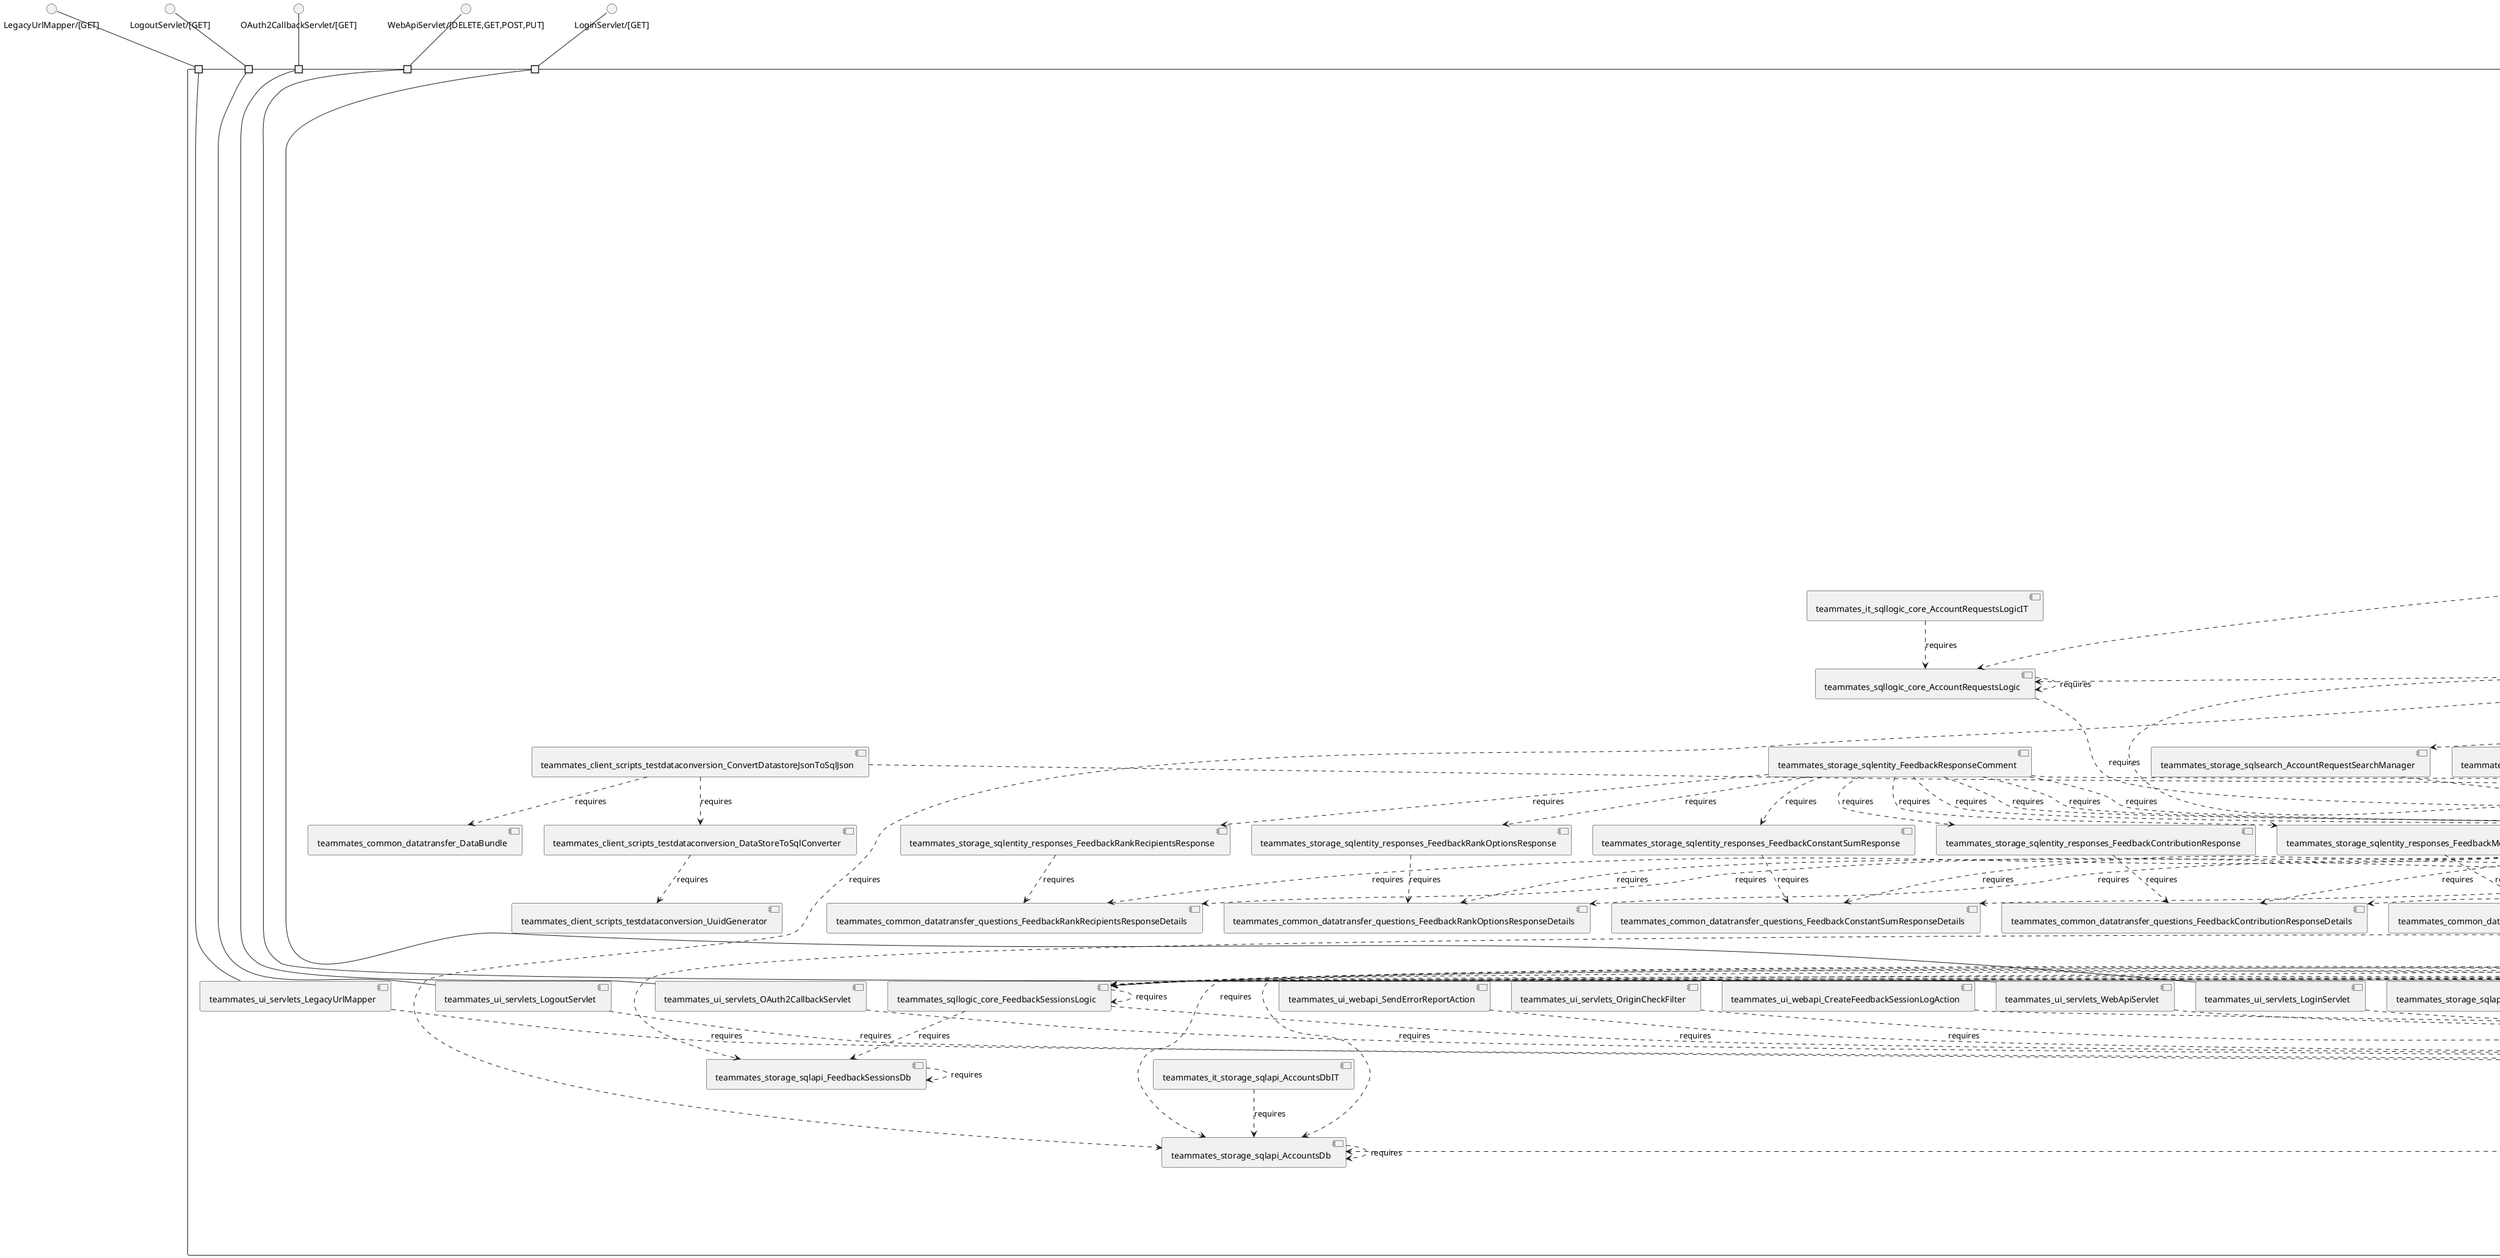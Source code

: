 @startuml
skinparam fixCircleLabelOverlapping true
skinparam componentStyle uml2
component "teammates\n\n\n\n\n\n" {
[teammates_storage_sqlapi_CoursesDb]
[teammates_storage_api_FeedbackSessionsDb]
[teammates_storage_sqlentity_FeedbackSessionLog]
[teammates_logic_core_StudentsLogic]
[teammates_ui_servlets_LogoutServlet]
[teammates_common_datatransfer_questions_FeedbackRubricResponseDetails]
[teammates_ui_servlets_WebApiServlet]
[teammates_ui_webapi_CreateAccountAction]
[teammates_common_datatransfer_InstructorPrivileges]
[teammates_storage_sqlentity_Account]
[teammates_storage_api_FeedbackResponsesDb]
[teammates_storage_sqlapi_FeedbackResponseCommentsDb]
[teammates_logic_core_AccountsLogic]
[teammates_storage_sqlentity_Section]
[teammates_ui_servlets_WebPageServlet]
[teammates_it_storage_sqlsearch_InstructorSearchIT]
[teammates_common_datatransfer_questions_FeedbackMcqResponseDetails]
[teammates_logic_core_FeedbackQuestionsLogic]
[teammates_sqllogic_core_LogicStarter]
[teammates_sqllogic_core_FeedbackResponseCommentsLogic]
[teammates_ui_output_FeedbackQuestionData]
[teammates_storage_search_InstructorSearchDocument]
[teammates_storage_sqlsearch_InstructorSearchDocument]
[teammates_common_datatransfer_questions_FeedbackRubricQuestionDetails]
[teammates_logic_core_AccountRequestsLogic]
[teammates_common_util_Logger]
[teammates_client_scripts_PopulateCourseSearchDocuments]
[teammates_it_storage_sqlapi_AccountsDbIT]
[teammates_common_util_Config]
[teammates_storage_sqlentity_ReadNotification]
[teammates_common_datatransfer_questions_FeedbackNumericalScaleResponseDetails]
[teammates_sqllogic_api_Logic]
[teammates_storage_api_UsageStatisticsDb]
[teammates_ui_webapi_FeedbackSessionUnpublishedEmailWorkerAction]
[teammates_it_storage_sqlapi_UsageStatisticsDbIT]
[teammates_client_scripts_testdataconversion_DataStoreToSqlConverter]
[teammates_common_datatransfer_questions_FeedbackContributionResponseDetails]
[teammates_storage_sqlentity_responses_FeedbackRankRecipientsResponse]
[teammates_logic_external_GoogleRecaptchaService]
[teammates_ui_webapi_CreateNotificationAction]
[teammates_common_datatransfer_questions_FeedbackNumericalScaleQuestionDetails]
[teammates_sqllogic_core_CoursesLogic]
[teammates_storage_sqlapi_NotificationsDb]
[teammates_it_storage_sqlapi_FeedbackSessionsDbIT]
[teammates_ui_servlets_RequestTraceFilter]
[teammates_client_scripts_DataMigrationForTeamNameInResponseGiver]
[teammates_common_util_StringHelper]
[teammates_common_datatransfer_questions_FeedbackMcqQuestionDetails]
[teammates_storage_sqlentity_DeadlineExtension]
[teammates_ui_output_FeedbackResponseData]
[teammates_logic_api_UserProvision]
[teammates_ui_webapi_FeedbackSessionClosingRemindersAction]
[teammates_storage_sqlsearch_InstructorSearchManager]
[teammates_logic_core_UsageStatisticsLogic]
[teammates_common_datatransfer_attributes_CourseAttributes]
[teammates_logic_core_FeedbackResponseCommentsLogic]
[teammates_it_sqllogic_core_AccountsLogicIT]
[teammates_storage_search_InstructorSearchManager]
[teammates_it_storage_sqlapi_FeedbackResponsesDbIT]
[teammates_storage_sqlentity_responses_FeedbackTextResponse]
[teammates_sqllogic_core_FeedbackResponsesLogic]
[teammates_storage_sqlentity_questions_FeedbackMcqQuestion]
[teammates_storage_api_FeedbackResponseCommentsDb]
[teammates_it_sqllogic_core_FeedbackSessionLogsLogicIT]
[teammates_storage_sqlentity_FeedbackSession]
[teammates_it_sqllogic_core_NotificationsLogicIT]
[teammates_client_scripts_GenerateUsageStatisticsObjects]
[teammates_sqllogic_core_UsersLogic]
[teammates_storage_sqlentity_responses_FeedbackNumericalScaleResponse]
[teammates_storage_api_CoursesDb]
[teammates_storage_sqlapi_AccountsDb]
[teammates_it_storage_sqlapi_UsersDbIT]
[teammates_logic_external_LocalTaskQueueService]
[teammates_it_storage_sqlapi_AccountRequestsDbIT]
[teammates_logic_external_EmptyAuthService]
[teammates_storage_sqlentity_Course]
[teammates_storage_sqlentity_responses_FeedbackContributionResponse]
[teammates_storage_sqlsearch_StudentSearchManager]
[teammates_storage_sqlentity_questions_FeedbackContributionQuestion]
[teammates_sqllogic_core_DeadlineExtensionsLogic]
[teammates_storage_sqlentity_Student]
[teammates_common_datatransfer_questions_FeedbackRankRecipientsResponseDetails]
[teammates_logic_external_SendgridService]
[teammates_ui_servlets_LoginServlet]
[teammates_ui_webapi_FeedbackSessionOpeningRemindersAction]
[teammates_ui_webapi_JoinCourseAction]
[teammates_ui_output_FeedbackSessionLogData]
[teammates_logic_api_RecaptchaVerifier]
[teammates_ui_webapi_CreateFeedbackSessionLogAction]
[teammates_ui_servlets_OriginCheckFilter]
[teammates_ui_output_InstructorPrivilegeData]
[teammates_it_storage_sqlsearch_AccountRequestSearchIT]
[teammates_common_datatransfer_InstructorPermissionSet]
[teammates_logic_api_AuthProxy]
[teammates_it_ui_webapi_UpdateFeedbackSessionLogsActionIT]
[teammates_ui_webapi_SendErrorReportAction]
[teammates_ui_webapi_UpdateFeedbackSessionAction]
[teammates_ui_webapi_UnpublishFeedbackSessionAction]
[teammates_storage_api_AccountsDb]
[teammates_ui_output_CourseData]
[teammates_ui_webapi_FeedbackSessionOpeningSoonRemindersAction]
[teammates_it_sqllogic_core_DataBundleLogicIT]
[teammates_storage_api_StudentsDb]
[teammates_storage_search_AccountRequestSearchManager]
[teammates_storage_sqlentity_responses_FeedbackMsqResponse]
[teammates_storage_sqlapi_UsersDb]
[teammates_common_datatransfer_questions_FeedbackTextQuestionDetails]
[teammates_ui_output_FeedbackResponseCommentData]
[teammates_common_datatransfer_attributes_FeedbackQuestionAttributes]
[teammates_it_storage_sqlsearch_StudentSearchIT]
[teammates_logic_external_MailjetService]
[teammates_it_sqllogic_api_EmailGeneratorTestIT]
[teammates_it_sqllogic_core_FeedbackResponsesLogicIT]
[teammates_ui_webapi_ArchiveCourseAction]
[teammates_storage_sqlentity_responses_FeedbackRankOptionsResponse]
[teammates_ui_webapi_CreateFeedbackSessionAction]
[teammates_storage_search_SearchManagerFactory]
[teammates_logic_core_CoursesLogic]
[teammates_storage_sqlentity_questions_FeedbackConstantSumQuestion]
[teammates_storage_sqlentity_responses_FeedbackRubricResponse]
[teammates_it_ui_webapi_SearchStudentsActionIT]
[teammates_sqllogic_api_SqlEmailGenerator]
[teammates_storage_sqlsearch_StudentSearchDocument]
[teammates_ui_webapi_UpdateInstructorPrivilegeAction]
[teammates_storage_sqlentity_responses_FeedbackMcqResponse]
[teammates_logic_core_DataBundleLogic]
[teammates_storage_sqlentity_questions_FeedbackMsqQuestion]
[teammates_storage_sqlapi_FeedbackResponsesDb]
[teammates_logic_external_FirebaseAuthService]
[teammates_storage_api_FeedbackQuestionsDb]
[teammates_client_scripts_testdataconversion_UuidGenerator]
[teammates_ui_webapi_ResetAccountRequestAction]
[teammates_storage_sqlentity_Team]
[teammates_storage_sqlsearch_SearchManagerFactory]
[teammates_main_Application]
[teammates_storage_sqlapi_DeadlineExtensionsDb]
[teammates_storage_search_StudentSearchDocument]
[teammates_ui_webapi_FeedbackSessionRemindParticularUsersEmailWorkerAction]
[teammates_common_datatransfer_attributes_InstructorAttributes]
[teammates_ui_webapi_CalculateUsageStatisticsAction]
[teammates_storage_sqlentity_questions_FeedbackTextQuestion]
[teammates_storage_search_StudentSearchManager]
[teammates_ui_webapi_PublishFeedbackSessionAction]
[teammates_it_storage_sqlapi_CoursesDbIT]
[teammates_common_datatransfer_questions_FeedbackConstantSumResponseDetails]
[teammates_logic_core_NotificationsLogic]
[teammates_storage_sqlentity_Notification]
[teammates_ui_request_InstructorPrivilegeUpdateRequest]
[teammates_logic_external_EmptyEmailService]
[teammates_sqllogic_core_AccountsLogic]
[teammates_logic_core_FeedbackSessionsLogic]
[teammates_common_datatransfer_questions_FeedbackRankOptionsResponseDetails]
[teammates_logic_api_Logic]
[teammates_it_sqllogic_core_FeedbackQuestionsLogicIT]
[teammates_sqllogic_core_FeedbackQuestionsLogic]
[teammates_storage_sqlentity_questions_FeedbackNumericalScaleQuestion]
[teammates_it_ui_webapi_SearchInstructorsActionIT]
[teammates_it_sqllogic_core_DeadlineExtensionsLogicIT]
[teammates_common_datatransfer_questions_FeedbackMsqResponseDetails]
[teammates_storage_sqlentity_responses_FeedbackConstantSumResponse]
[teammates_storage_sqlentity_questions_FeedbackRubricQuestion]
[teammates_logic_core_FeedbackResponsesLogic]
[teammates_ui_webapi_FeedbackSessionResendPublishedEmailWorkerAction]
[teammates_storage_api_AccountRequestsDb]
[teammates_ui_webapi_FeedbackSessionPublishedEmailWorkerAction]
[teammates_sqllogic_core_AccountRequestsLogic]
[teammates_ui_webapi_DatastoreBackupAction]
[teammates_storage_sqlapi_FeedbackSessionLogsDb]
[teammates_logic_api_TaskQueuer]
[teammates_sqllogic_core_DataBundleLogic]
[teammates_ui_servlets_OAuth2CallbackServlet]
[teammates_storage_api_NotificationsDb]
[teammates_ui_servlets_LegacyUrlMapper]
[teammates_storage_sqlentity_FeedbackResponseComment]
[teammates_common_datatransfer_SqlDataBundle]
[teammates_storage_sqlapi_FeedbackSessionsDb]
[teammates_logic_external_GoogleCloudTasksService]
[teammates_common_datatransfer_attributes_FeedbackResponseAttributes]
[teammates_storage_sqlapi_AccountRequestsDb]
[teammates_sqllogic_core_NotificationsLogic]
[teammates_storage_api_DeadlineExtensionsDb]
[teammates_logic_external_EmptyRecaptchaService]
[teammates_sqllogic_core_FeedbackSessionLogsLogic]
[teammates_it_storage_sqlapi_NotificationDbIT]
[teammates_logic_external_MailgunService]
[teammates_it_storage_sqlapi_FeedbackResponseCommentsDbIT]
[teammates_storage_sqlentity_Instructor]
[teammates_common_datatransfer_TeamEvalResult]
[teammates_sqllogic_core_UsageStatisticsLogic]
[teammates_ui_output_FeedbackSessionData]
[teammates_client_scripts_DataMigrationForFeedbackSessionMismatchedTimezone]
[teammates_ui_webapi_FeedbackSessionRemindEmailWorkerAction]
[teammates_it_storage_sqlapi_FeedbackQuestionsDbIT]
[teammates_it_test_BaseTestCaseWithSqlDatabaseAccess]
[teammates_storage_sqlsearch_AccountRequestSearchManager]
[teammates_logic_api_EmailGenerator]
[teammates_ui_webapi_SubmitFeedbackResponsesAction]
[teammates_it_sqllogic_core_FeedbackSessionsLogicIT]
[teammates_it_storage_sqlapi_FeedbackSessionLogsDbIT]
[teammates_it_sqllogic_core_UsersLogicIT]
[teammates_common_datatransfer_questions_FeedbackContributionQuestionDetails]
[teammates_it_sqllogic_core_AccountRequestsLogicIT]
[teammates_common_datatransfer_questions_FeedbackTextResponseDetails]
[teammates_logic_core_LogicStarter]
[teammates_storage_sqlapi_UsageStatisticsDb]
[teammates_storage_api_InstructorsDb]
[teammates_client_scripts_testdataconversion_ConvertDatastoreJsonToSqlJson]
[teammates_logic_core_InstructorsLogic]
[teammates_logic_core_DeadlineExtensionsLogic]
[teammates_logic_api_EmailSender]
[teammates_common_datatransfer_DataBundle]
[teammates_common_datatransfer_questions_FeedbackMsqQuestionDetails]
[teammates_common_datatransfer_questions_FeedbackConstantSumQuestionDetails]
[teammates_ui_webapi_FeedbackSessionClosedRemindersAction]
[teammates_it_ui_webapi_StudentSearchIndexingWorkerActionIT]
[teammates_storage_sqlapi_FeedbackQuestionsDb]
[teammates_storage_sqlapi_EntitiesDb]
[teammates_sqllogic_core_FeedbackSessionsLogic]
portin " " as teammates_requires_LegacyUrlMapper_GET_
portin " " as teammates_requires_LogoutServlet_GET_
portin " " as teammates_requires_OAuth2CallbackServlet_GET_
portin " " as teammates_requires_WebApiServlet_DELETE_GET_POST_PUT_
portin " " as teammates_requires_LoginServlet_GET_
portin " " as teammates_requires_WebPageServlet_GET_
[teammates_logic_api_EmailGenerator]..>[teammates_logic_core_CoursesLogic] : requires
[teammates_ui_output_FeedbackResponseData]..>[teammates_common_datatransfer_questions_FeedbackRubricResponseDetails] : requires
[teammates_sqllogic_core_UsersLogic]..>[teammates_sqllogic_core_FeedbackResponsesLogic] : requires
[teammates_logic_core_AccountsLogic]..>[teammates_logic_core_InstructorsLogic] : requires
[teammates_sqllogic_core_AccountsLogic]..>[teammates_sqllogic_core_UsersLogic] : requires
[teammates_it_storage_sqlapi_FeedbackResponsesDbIT]..>[teammates_storage_sqlapi_FeedbackResponseCommentsDb] : requires
[teammates_ui_webapi_CreateFeedbackSessionAction]..>[teammates_common_util_Logger] : requires
[teammates_storage_sqlapi_DeadlineExtensionsDb]..>[teammates_storage_sqlapi_DeadlineExtensionsDb] : requires
[teammates_storage_sqlentity_Instructor]..>[teammates_common_datatransfer_InstructorPrivileges] : requires
[teammates_storage_api_NotificationsDb]..>[teammates_storage_api_NotificationsDb] : requires
[teammates_logic_api_TaskQueuer]..>[teammates_logic_external_GoogleCloudTasksService] : requires
[teammates_logic_api_EmailSender]..>[teammates_logic_external_MailjetService] : requires
[teammates_sqllogic_core_CoursesLogic]..>[teammates_sqllogic_core_CoursesLogic] : requires
[teammates_storage_sqlsearch_SearchManagerFactory]..>[teammates_storage_sqlsearch_AccountRequestSearchManager] : requires
[teammates_logic_core_NotificationsLogic]..>[teammates_logic_core_NotificationsLogic] : requires
[teammates_it_sqllogic_core_FeedbackSessionLogsLogicIT]..>[teammates_sqllogic_core_FeedbackSessionLogsLogic] : requires
[teammates_logic_api_EmailGenerator]..>[teammates_logic_core_InstructorsLogic] : requires
[teammates_logic_core_FeedbackSessionsLogic]..>[teammates_common_util_Logger] : requires
[teammates_ui_output_FeedbackQuestionData]..>[teammates_common_datatransfer_questions_FeedbackRubricQuestionDetails] : requires
[teammates_logic_core_AccountsLogic]..>[teammates_storage_sqlapi_AccountsDb] : requires
[teammates_logic_core_LogicStarter]..>[teammates_common_util_Logger] : requires
[teammates_sqllogic_core_NotificationsLogic]..>[teammates_storage_sqlapi_NotificationsDb] : requires
[teammates_ui_request_InstructorPrivilegeUpdateRequest]..>[teammates_common_datatransfer_InstructorPrivileges] : requires
[teammates_sqllogic_core_DataBundleLogic]..>[teammates_sqllogic_core_AccountRequestsLogic] : requires
[teammates_storage_search_InstructorSearchManager]..>[teammates_storage_api_CoursesDb] : requires
[teammates_logic_api_UserProvision]..>[teammates_logic_api_UserProvision] : requires
[teammates_logic_core_DataBundleLogic]..>[teammates_storage_api_InstructorsDb] : requires
[teammates_logic_external_FirebaseAuthService]..>[teammates_common_util_Logger] : requires
[teammates_storage_sqlsearch_InstructorSearchManager]..>[teammates_storage_sqlapi_CoursesDb] : requires
[teammates_it_storage_sqlapi_AccountsDbIT]..>[teammates_storage_sqlapi_AccountsDb] : requires
[teammates_logic_core_CoursesLogic]..>[teammates_logic_core_FeedbackResponsesLogic] : requires
[teammates_logic_core_FeedbackResponsesLogic]..>[teammates_logic_core_StudentsLogic] : requires
[teammates_logic_api_AuthProxy]..>[teammates_logic_api_AuthProxy] : requires
[teammates_logic_core_FeedbackSessionsLogic]..>[teammates_logic_core_StudentsLogic] : requires
[teammates_it_storage_sqlapi_UsersDbIT]..>[teammates_storage_sqlentity_Section] : requires
[teammates_logic_api_Logic]..>[teammates_logic_api_Logic] : requires
[teammates_logic_api_Logic]..>[teammates_logic_core_FeedbackQuestionsLogic] : requires
[teammates_storage_api_StudentsDb]..>[teammates_storage_api_StudentsDb] : requires
[teammates_storage_api_FeedbackResponsesDb]..>[teammates_storage_api_FeedbackResponsesDb] : requires
[teammates_it_ui_webapi_SearchStudentsActionIT]..>[teammates_storage_sqlentity_Student] : requires
[teammates_logic_core_DeadlineExtensionsLogic]..>[teammates_logic_core_DeadlineExtensionsLogic] : requires
[teammates_sqllogic_core_FeedbackSessionLogsLogic]..>[teammates_sqllogic_core_FeedbackSessionLogsLogic] : requires
[teammates_logic_api_Logic]..>[teammates_logic_core_DataBundleLogic] : requires
[teammates_storage_api_CoursesDb]..>[teammates_storage_api_CoursesDb] : requires
[teammates_ui_webapi_JoinCourseAction]..>[teammates_common_util_Logger] : requires
[teammates_sqllogic_api_Logic]..>[teammates_sqllogic_core_CoursesLogic] : requires
[teammates_sqllogic_core_FeedbackResponsesLogic]..>[teammates_storage_sqlapi_FeedbackResponsesDb] : requires
[teammates_it_sqllogic_core_UsersLogicIT]..>[teammates_storage_sqlentity_Course] : requires
[teammates_it_storage_sqlsearch_InstructorSearchIT]..>[teammates_storage_sqlapi_UsersDb] : requires
[teammates_common_datatransfer_attributes_FeedbackQuestionAttributes]..>[teammates_common_datatransfer_questions_FeedbackMsqQuestionDetails] : requires
[teammates_ui_webapi_CreateFeedbackSessionLogAction]..>[teammates_common_util_Logger] : requires
[teammates_storage_sqlentity_responses_FeedbackRankOptionsResponse]..>[teammates_common_datatransfer_questions_FeedbackRankOptionsResponseDetails] : requires
[teammates_it_ui_webapi_UpdateFeedbackSessionLogsActionIT]..>[teammates_storage_sqlentity_FeedbackSession] : requires
[teammates_logic_api_Logic]..>[teammates_logic_core_FeedbackSessionsLogic] : requires
[teammates_logic_api_Logic]..>[teammates_logic_core_CoursesLogic] : requires
[teammates_storage_sqlentity_FeedbackResponseComment]..>[teammates_storage_sqlentity_responses_FeedbackRankOptionsResponse] : requires
[teammates_storage_sqlapi_EntitiesDb]..>[teammates_common_util_Logger] : requires
[teammates_logic_core_UsageStatisticsLogic]..>[teammates_logic_core_StudentsLogic] : requires
[teammates_logic_core_AccountsLogic]..>[teammates_logic_core_CoursesLogic] : requires
[teammates_sqllogic_core_UsersLogic]..>[teammates_sqllogic_core_FeedbackResponseCommentsLogic] : requires
[teammates_sqllogic_api_Logic]..>[teammates_sqllogic_core_AccountsLogic] : requires
[teammates_sqllogic_core_DataBundleLogic]..>[teammates_sqllogic_core_FeedbackSessionLogsLogic] : requires
[teammates_storage_sqlentity_ReadNotification]..>[teammates_storage_sqlentity_Notification] : requires
[teammates_sqllogic_core_FeedbackSessionsLogic]..>[teammates_common_util_Logger] : requires
[teammates_storage_sqlentity_questions_FeedbackMsqQuestion]..>[teammates_common_datatransfer_questions_FeedbackMsqQuestionDetails] : requires
[teammates_sqllogic_core_DataBundleLogic]..>[teammates_sqllogic_core_DataBundleLogic] : requires
[teammates_storage_sqlapi_FeedbackSessionLogsDb]..>[teammates_storage_sqlapi_FeedbackSessionLogsDb] : requires
[teammates_sqllogic_core_FeedbackQuestionsLogic]..>[teammates_sqllogic_core_CoursesLogic] : requires
[teammates_ui_output_InstructorPrivilegeData]..>[teammates_common_datatransfer_InstructorPrivileges] : requires
[teammates_storage_sqlentity_responses_FeedbackTextResponse]..>[teammates_common_datatransfer_questions_FeedbackTextResponseDetails] : requires
[teammates_it_sqllogic_core_FeedbackSessionLogsLogicIT]..>[teammates_common_datatransfer_SqlDataBundle] : requires
[teammates_logic_core_FeedbackSessionsLogic]..>[teammates_logic_core_DeadlineExtensionsLogic] : requires
[teammates_common_datatransfer_attributes_FeedbackResponseAttributes]..>[teammates_common_datatransfer_questions_FeedbackTextResponseDetails] : requires
[teammates_it_storage_sqlapi_FeedbackResponsesDbIT]..>[teammates_common_datatransfer_SqlDataBundle] : requires
[teammates_it_sqllogic_core_FeedbackResponsesLogicIT]..>[teammates_common_datatransfer_SqlDataBundle] : requires
[teammates_sqllogic_api_SqlEmailGenerator]..>[teammates_sqllogic_core_UsersLogic] : requires
[teammates_logic_core_UsageStatisticsLogic]..>[teammates_logic_core_InstructorsLogic] : requires
[teammates_it_storage_sqlsearch_AccountRequestSearchIT]..>[teammates_common_datatransfer_SqlDataBundle] : requires
[teammates_it_storage_sqlapi_UsageStatisticsDbIT]..>[teammates_storage_sqlapi_UsageStatisticsDb] : requires
[teammates_common_datatransfer_attributes_FeedbackResponseAttributes]..>[teammates_common_datatransfer_questions_FeedbackNumericalScaleResponseDetails] : requires
[teammates_client_scripts_testdataconversion_ConvertDatastoreJsonToSqlJson]..>[teammates_common_datatransfer_DataBundle] : requires
[teammates_it_storage_sqlapi_UsersDbIT]..>[teammates_storage_sqlapi_CoursesDb] : requires
[teammates_it_storage_sqlapi_UsersDbIT]..>[teammates_storage_sqlentity_Instructor] : requires
[teammates_ui_output_FeedbackResponseData]..>[teammates_common_datatransfer_questions_FeedbackRankOptionsResponseDetails] : requires
[teammates_logic_api_Logic]..>[teammates_logic_core_FeedbackResponseCommentsLogic] : requires
[teammates_ui_output_FeedbackResponseData]..>[teammates_common_datatransfer_questions_FeedbackConstantSumResponseDetails] : requires
[teammates_logic_api_Logic]..>[teammates_logic_core_InstructorsLogic] : requires
[teammates_logic_core_FeedbackResponsesLogic]..>[teammates_logic_core_FeedbackResponseCommentsLogic] : requires
[teammates_common_datatransfer_attributes_FeedbackQuestionAttributes]..>[teammates_common_datatransfer_questions_FeedbackTextQuestionDetails] : requires
[teammates_common_datatransfer_TeamEvalResult]..>[teammates_common_util_Logger] : requires
[teammates_storage_sqlentity_responses_FeedbackContributionResponse]..>[teammates_common_datatransfer_questions_FeedbackContributionResponseDetails] : requires
[teammates_logic_core_DataBundleLogic]..>[teammates_storage_api_FeedbackSessionsDb] : requires
[teammates_sqllogic_core_FeedbackQuestionsLogic]..>[teammates_sqllogic_core_FeedbackSessionsLogic] : requires
[teammates_logic_api_EmailSender]..>[teammates_logic_external_MailgunService] : requires
[teammates_logic_core_FeedbackResponseCommentsLogic]..>[teammates_logic_core_CoursesLogic] : requires
[teammates_sqllogic_core_AccountRequestsLogic]..>[teammates_sqllogic_core_AccountRequestsLogic] : requires
[teammates_logic_api_Logic]..>[teammates_logic_core_FeedbackResponsesLogic] : requires
[teammates_ui_webapi_FeedbackSessionOpeningSoonRemindersAction]..>[teammates_common_util_Logger] : requires
[teammates_logic_external_MailgunService]..>[teammates_common_util_Logger] : requires
[teammates_it_storage_sqlapi_UsersDbIT]..>[teammates_storage_sqlapi_AccountsDb] : requires
[teammates_logic_core_CoursesLogic]..>[teammates_logic_core_CoursesLogic] : requires
[teammates_sqllogic_core_UsageStatisticsLogic]..>[teammates_storage_sqlapi_UsageStatisticsDb] : requires
[teammates_logic_core_CoursesLogic]..>[teammates_logic_core_FeedbackSessionsLogic] : requires
[teammates_logic_core_InstructorsLogic]..>[teammates_logic_core_FeedbackResponseCommentsLogic] : requires
[teammates_storage_sqlentity_Team]..>[teammates_storage_sqlentity_Section] : requires
[teammates_logic_core_InstructorsLogic]..>[teammates_logic_core_DeadlineExtensionsLogic] : requires
[teammates_ui_output_FeedbackSessionLogData]..>[teammates_ui_output_FeedbackSessionData] : requires
[teammates_it_sqllogic_core_UsersLogicIT]..>[teammates_sqllogic_core_CoursesLogic] : requires
[teammates_storage_search_InstructorSearchDocument]..>[teammates_common_datatransfer_attributes_CourseAttributes] : requires
[teammates_ui_webapi_CreateAccountAction]..>[teammates_common_util_Logger] : requires
[teammates_storage_sqlentity_FeedbackSession]..>[teammates_storage_sqlentity_Course] : requires
[teammates_sqllogic_core_FeedbackQuestionsLogic]..>[teammates_sqllogic_core_FeedbackQuestionsLogic] : requires
[teammates_logic_core_AccountRequestsLogic]..>[teammates_logic_core_AccountRequestsLogic] : requires
[teammates_sqllogic_core_FeedbackSessionsLogic]..>[teammates_sqllogic_core_CoursesLogic] : requires
[teammates_it_sqllogic_core_FeedbackResponsesLogicIT]..>[teammates_sqllogic_core_FeedbackResponseCommentsLogic] : requires
[teammates_it_sqllogic_core_UsersLogicIT]..>[teammates_storage_sqlentity_Account] : requires
[teammates_ui_servlets_RequestTraceFilter]..>[teammates_common_util_Logger] : requires
[teammates_it_sqllogic_core_FeedbackResponsesLogicIT]..>[teammates_sqllogic_core_FeedbackResponsesLogic] : requires
[teammates_client_scripts_GenerateUsageStatisticsObjects]..>[teammates_logic_api_Logic] : requires
[teammates_ui_webapi_CreateNotificationAction]..>[teammates_common_util_Logger] : requires
[teammates_storage_sqlapi_UsersDb]..>[teammates_storage_sqlapi_UsersDb] : requires
[teammates_logic_api_Logic]..>[teammates_logic_core_NotificationsLogic] : requires
[teammates_client_scripts_DataMigrationForTeamNameInResponseGiver]..>[teammates_logic_core_FeedbackResponsesLogic] : requires
[teammates_storage_sqlentity_questions_FeedbackContributionQuestion]..>[teammates_common_datatransfer_questions_FeedbackContributionQuestionDetails] : requires
[teammates_storage_api_UsageStatisticsDb]..>[teammates_storage_api_UsageStatisticsDb] : requires
[teammates_client_scripts_DataMigrationForTeamNameInResponseGiver]..>[teammates_logic_core_StudentsLogic] : requires
[teammates_logic_core_UsageStatisticsLogic]..>[teammates_logic_core_AccountRequestsLogic] : requires
[teammates_it_storage_sqlapi_NotificationDbIT]..>[teammates_storage_sqlapi_NotificationsDb] : requires
[teammates_sqllogic_core_DataBundleLogic]..>[teammates_sqllogic_core_FeedbackResponsesLogic] : requires
[teammates_ui_servlets_WebPageServlet]..>[teammates_common_util_Logger] : requires
[teammates_sqllogic_core_AccountsLogic]..>[teammates_sqllogic_core_CoursesLogic] : requires
[teammates_ui_webapi_FeedbackSessionClosingRemindersAction]..>[teammates_common_util_Logger] : requires
[teammates_logic_core_DataBundleLogic]..>[teammates_storage_api_AccountRequestsDb] : requires
[teammates_sqllogic_api_SqlEmailGenerator]..>[teammates_sqllogic_api_SqlEmailGenerator] : requires
[teammates_sqllogic_api_Logic]..>[teammates_sqllogic_core_DataBundleLogic] : requires
[teammates_it_storage_sqlapi_FeedbackSessionLogsDbIT]..>[teammates_storage_sqlapi_FeedbackSessionLogsDb] : requires
[teammates_storage_sqlentity_responses_FeedbackRankRecipientsResponse]..>[teammates_common_datatransfer_questions_FeedbackRankRecipientsResponseDetails] : requires
[teammates_sqllogic_core_DataBundleLogic]..>[teammates_sqllogic_core_FeedbackQuestionsLogic] : requires
[teammates_storage_sqlentity_FeedbackResponseComment]..>[teammates_storage_sqlentity_responses_FeedbackRankRecipientsResponse] : requires
[teammates_logic_core_FeedbackSessionsLogic]..>[teammates_storage_api_FeedbackSessionsDb] : requires
[teammates_ui_webapi_FeedbackSessionUnpublishedEmailWorkerAction]..>[teammates_common_util_Logger] : requires
[teammates_logic_core_FeedbackResponseCommentsLogic]..>[teammates_logic_core_FeedbackSessionsLogic] : requires
[teammates_client_scripts_PopulateCourseSearchDocuments]..>[teammates_logic_api_Logic] : requires
[teammates_storage_search_InstructorSearchManager]..>[teammates_storage_api_InstructorsDb] : requires
[teammates_storage_sqlentity_FeedbackResponseComment]..>[teammates_storage_sqlentity_responses_FeedbackContributionResponse] : requires
[teammates_logic_core_StudentsLogic]..>[teammates_logic_core_DeadlineExtensionsLogic] : requires
[teammates_sqllogic_core_AccountRequestsLogic]..>[teammates_storage_sqlapi_AccountRequestsDb] : requires
[teammates_storage_sqlentity_responses_FeedbackMcqResponse]..>[teammates_common_datatransfer_questions_FeedbackMcqResponseDetails] : requires
[teammates_ui_output_FeedbackQuestionData]..>[teammates_common_datatransfer_questions_FeedbackMcqQuestionDetails] : requires
[teammates_ui_output_FeedbackResponseData]..>[teammates_common_datatransfer_questions_FeedbackMsqResponseDetails] : requires
[teammates_common_datatransfer_questions_FeedbackContributionQuestionDetails]..>[teammates_common_util_Logger] : requires
[teammates_ui_webapi_UpdateFeedbackSessionAction]..>[teammates_common_util_Logger] : requires
[teammates_sqllogic_core_FeedbackResponseCommentsLogic]..>[teammates_sqllogic_core_FeedbackResponseCommentsLogic] : requires
[teammates_ui_webapi_SendErrorReportAction]..>[teammates_common_util_Logger] : requires
[teammates_logic_core_InstructorsLogic]..>[teammates_common_util_Logger] : requires
[teammates_sqllogic_core_DeadlineExtensionsLogic]..>[teammates_sqllogic_core_FeedbackSessionsLogic] : requires
[teammates_logic_api_EmailSender]..>[teammates_logic_external_SendgridService] : requires
[teammates_ui_output_FeedbackQuestionData]..>[teammates_common_datatransfer_questions_FeedbackTextQuestionDetails] : requires
[teammates_ui_output_FeedbackResponseData]..>[teammates_common_datatransfer_questions_FeedbackRankRecipientsResponseDetails] : requires
[teammates_logic_api_Logic]..>[teammates_logic_core_StudentsLogic] : requires
[teammates_it_sqllogic_core_AccountsLogicIT]..>[teammates_sqllogic_core_CoursesLogic] : requires
[teammates_logic_api_RecaptchaVerifier]..>[teammates_logic_external_EmptyRecaptchaService] : requires
[teammates_sqllogic_core_DataBundleLogic]..>[teammates_sqllogic_core_FeedbackSessionsLogic] : requires
[teammates_sqllogic_core_LogicStarter]..>[teammates_common_util_Logger] : requires
[teammates_it_ui_webapi_SearchInstructorsActionIT]..>[teammates_storage_sqlentity_Instructor] : requires
[teammates_common_datatransfer_attributes_FeedbackResponseAttributes]..>[teammates_common_datatransfer_questions_FeedbackRubricResponseDetails] : requires
[teammates_sqllogic_api_Logic]..>[teammates_sqllogic_core_UsersLogic] : requires
[teammates_logic_core_StudentsLogic]..>[teammates_logic_core_FeedbackSessionsLogic] : requires
[teammates_sqllogic_core_FeedbackQuestionsLogic]..>[teammates_sqllogic_core_UsersLogic] : requires
[teammates_common_datatransfer_attributes_FeedbackQuestionAttributes]..>[teammates_common_datatransfer_questions_FeedbackRubricQuestionDetails] : requires
[teammates_sqllogic_api_Logic]..>[teammates_sqllogic_core_UsageStatisticsLogic] : requires
[teammates_logic_core_InstructorsLogic]..>[teammates_storage_api_InstructorsDb] : requires
[teammates_sqllogic_core_FeedbackQuestionsLogic]..>[teammates_storage_sqlapi_FeedbackQuestionsDb] : requires
[teammates_storage_api_FeedbackResponseCommentsDb]..>[teammates_storage_api_FeedbackResponseCommentsDb] : requires
[teammates_logic_core_FeedbackQuestionsLogic]..>[teammates_logic_core_FeedbackResponsesLogic] : requires
[teammates_ui_output_FeedbackSessionData]..>[teammates_common_datatransfer_InstructorPermissionSet] : requires
[teammates_storage_api_InstructorsDb]..>[teammates_storage_api_InstructorsDb] : requires
[teammates_common_datatransfer_attributes_FeedbackQuestionAttributes]..>[teammates_common_datatransfer_questions_FeedbackNumericalScaleQuestionDetails] : requires
[teammates_logic_core_FeedbackResponseCommentsLogic]..>[teammates_logic_core_FeedbackResponseCommentsLogic] : requires
[teammates_sqllogic_core_FeedbackSessionsLogic]..>[teammates_sqllogic_core_FeedbackQuestionsLogic] : requires
[teammates_ui_output_FeedbackQuestionData]..>[teammates_common_datatransfer_questions_FeedbackMsqQuestionDetails] : requires
[teammates_logic_api_Logic]..>[teammates_logic_core_DeadlineExtensionsLogic] : requires
[teammates_logic_api_EmailGenerator]..>[teammates_logic_core_FeedbackSessionsLogic] : requires
[teammates_logic_core_AccountsLogic]..>[teammates_logic_core_NotificationsLogic] : requires
[teammates_sqllogic_api_SqlEmailGenerator]..>[teammates_sqllogic_core_CoursesLogic] : requires
[teammates_it_sqllogic_core_AccountsLogicIT]..>[teammates_storage_sqlapi_AccountsDb] : requires
[teammates_logic_core_CoursesLogic]..>[teammates_logic_core_AccountsLogic] : requires
[teammates_logic_external_LocalTaskQueueService]..>[teammates_common_util_Logger] : requires
[teammates_ui_servlets_OriginCheckFilter]..>[teammates_common_util_Logger] : requires
[teammates_logic_core_FeedbackResponseCommentsLogic]..>[teammates_logic_core_FeedbackResponsesLogic] : requires
[teammates_storage_sqlapi_FeedbackResponseCommentsDb]..>[teammates_storage_sqlapi_FeedbackResponseCommentsDb] : requires
[teammates_sqllogic_core_FeedbackResponsesLogic]..>[teammates_sqllogic_core_UsersLogic] : requires
[teammates_logic_core_FeedbackSessionsLogic]..>[teammates_logic_core_FeedbackSessionsLogic] : requires
[teammates_sqllogic_core_DataBundleLogic]..>[teammates_sqllogic_core_AccountsLogic] : requires
[teammates_storage_api_DeadlineExtensionsDb]..>[teammates_storage_api_DeadlineExtensionsDb] : requires
[teammates_logic_core_InstructorsLogic]..>[teammates_logic_core_InstructorsLogic] : requires
[teammates_it_storage_sqlapi_FeedbackResponseCommentsDbIT]..>[teammates_common_datatransfer_SqlDataBundle] : requires
[teammates_ui_servlets_LoginServlet]..>[teammates_common_util_Logger] : requires
[teammates_logic_core_FeedbackResponsesLogic]..>[teammates_logic_core_InstructorsLogic] : requires
[teammates_it_storage_sqlapi_UsersDbIT]..>[teammates_storage_sqlentity_Course] : requires
[teammates_storage_sqlentity_responses_FeedbackConstantSumResponse]..>[teammates_common_datatransfer_questions_FeedbackConstantSumResponseDetails] : requires
[teammates_sqllogic_core_FeedbackSessionLogsLogic]..>[teammates_common_util_Logger] : requires
[teammates_it_storage_sqlapi_UsersDbIT]..>[teammates_storage_sqlapi_UsersDb] : requires
[teammates_sqllogic_api_Logic]..>[teammates_sqllogic_core_DeadlineExtensionsLogic] : requires
[teammates_it_sqllogic_core_AccountsLogicIT]..>[teammates_sqllogic_core_AccountsLogic] : requires
[teammates_it_sqllogic_core_UsersLogicIT]..>[teammates_sqllogic_core_AccountsLogic] : requires
[teammates_ui_webapi_CalculateUsageStatisticsAction]..>[teammates_common_util_Logger] : requires
[teammates_sqllogic_core_UsersLogic]..>[teammates_storage_sqlapi_UsersDb] : requires
[teammates_ui_webapi_FeedbackSessionRemindParticularUsersEmailWorkerAction]..>[teammates_common_util_Logger] : requires
[teammates_it_storage_sqlsearch_StudentSearchIT]..>[teammates_storage_sqlapi_UsersDb] : requires
[teammates_ui_output_FeedbackResponseData]..>[teammates_ui_output_FeedbackResponseCommentData] : requires
[teammates_it_storage_sqlapi_AccountRequestsDbIT]..>[teammates_storage_sqlapi_AccountRequestsDb] : requires
[teammates_sqllogic_api_SqlEmailGenerator]..>[teammates_sqllogic_core_FeedbackSessionsLogic] : requires
[teammates_logic_core_FeedbackResponseCommentsLogic]..>[teammates_storage_api_FeedbackResponseCommentsDb] : requires
[teammates_common_datatransfer_attributes_FeedbackResponseAttributes]..>[teammates_common_datatransfer_questions_FeedbackContributionResponseDetails] : requires
[teammates_client_scripts_DataMigrationForFeedbackSessionMismatchedTimezone]..>[teammates_logic_core_CoursesLogic] : requires
[teammates_it_sqllogic_core_AccountsLogicIT]..>[teammates_sqllogic_core_NotificationsLogic] : requires
[teammates_storage_api_AccountsDb]..>[teammates_storage_api_AccountsDb] : requires
[teammates_sqllogic_core_FeedbackSessionsLogic]..>[teammates_sqllogic_core_FeedbackResponsesLogic] : requires
[teammates_common_datatransfer_attributes_CourseAttributes]..>[teammates_common_util_Logger] : requires
[teammates_storage_sqlsearch_SearchManagerFactory]..>[teammates_storage_sqlsearch_StudentSearchManager] : requires
[teammates_sqllogic_core_CoursesLogic]..>[teammates_storage_sqlapi_CoursesDb] : requires
[teammates_logic_core_CoursesLogic]..>[teammates_logic_core_FeedbackResponseCommentsLogic] : requires
[teammates_it_storage_sqlapi_FeedbackSessionLogsDbIT]..>[teammates_common_datatransfer_SqlDataBundle] : requires
[teammates_it_ui_webapi_UpdateFeedbackSessionLogsActionIT]..>[teammates_storage_sqlentity_Student] : requires
[teammates_ui_webapi_UpdateInstructorPrivilegeAction]..>[teammates_common_util_Logger] : requires
[teammates_logic_external_GoogleRecaptchaService]..>[teammates_common_util_Logger] : requires
[teammates_ui_servlets_LegacyUrlMapper]..>[teammates_common_util_Logger] : requires
[teammates_it_sqllogic_core_DataBundleLogicIT]..>[teammates_sqllogic_core_DataBundleLogic] : requires
[teammates_common_datatransfer_attributes_FeedbackResponseAttributes]..>[teammates_common_datatransfer_questions_FeedbackMcqResponseDetails] : requires
[teammates_sqllogic_core_UsageStatisticsLogic]..>[teammates_sqllogic_core_UsageStatisticsLogic] : requires
[teammates_storage_sqlentity_FeedbackResponseComment]..>[teammates_storage_sqlentity_Section] : requires
[teammates_sqllogic_core_DataBundleLogic]..>[teammates_sqllogic_core_CoursesLogic] : requires
[teammates_logic_core_FeedbackQuestionsLogic]..>[teammates_logic_core_InstructorsLogic] : requires
[teammates_logic_core_CoursesLogic]..>[teammates_common_util_Logger] : requires
[teammates_sqllogic_core_FeedbackSessionsLogic]..>[teammates_storage_sqlapi_FeedbackSessionsDb] : requires
[teammates_storage_sqlentity_Section]..>[teammates_storage_sqlentity_Course] : requires
[teammates_common_datatransfer_InstructorPrivileges]..>[teammates_common_datatransfer_InstructorPermissionSet] : requires
[teammates_logic_core_DataBundleLogic]..>[teammates_storage_api_StudentsDb] : requires
[teammates_logic_core_CoursesLogic]..>[teammates_logic_core_DeadlineExtensionsLogic] : requires
[teammates_sqllogic_core_UsersLogic]..>[teammates_sqllogic_core_DeadlineExtensionsLogic] : requires
[teammates_sqllogic_core_FeedbackResponsesLogic]..>[teammates_sqllogic_core_FeedbackResponseCommentsLogic] : requires
[teammates_logic_core_FeedbackSessionsLogic]..>[teammates_logic_core_FeedbackResponsesLogic] : requires
[teammates_logic_api_Logic]..>[teammates_logic_core_AccountsLogic] : requires
[teammates_ui_output_FeedbackResponseData]..>[teammates_common_datatransfer_questions_FeedbackContributionResponseDetails] : requires
[teammates_storage_sqlsearch_InstructorSearchManager]..>[teammates_storage_sqlapi_UsersDb] : requires
[teammates_storage_sqlapi_AccountRequestsDb]..>[teammates_storage_sqlapi_AccountRequestsDb] : requires
[teammates_logic_core_FeedbackQuestionsLogic]..>[teammates_logic_core_CoursesLogic] : requires
[teammates_storage_sqlentity_FeedbackResponseComment]..>[teammates_storage_sqlentity_responses_FeedbackTextResponse] : requires
[teammates_logic_core_DataBundleLogic]..>[teammates_storage_api_FeedbackResponsesDb] : requires
[teammates_it_sqllogic_core_FeedbackSessionsLogicIT]..>[teammates_sqllogic_core_FeedbackQuestionsLogic] : requires
[teammates_it_storage_sqlsearch_InstructorSearchIT]..>[teammates_common_datatransfer_SqlDataBundle] : requires
[teammates_logic_core_DataBundleLogic]..>[teammates_logic_core_DataBundleLogic] : requires
[teammates_logic_core_DataBundleLogic]..>[teammates_storage_api_DeadlineExtensionsDb] : requires
[teammates_storage_search_StudentSearchManager]..>[teammates_storage_api_StudentsDb] : requires
[teammates_storage_sqlapi_FeedbackResponsesDb]..>[teammates_storage_sqlapi_FeedbackResponsesDb] : requires
[teammates_it_storage_sqlapi_FeedbackQuestionsDbIT]..>[teammates_storage_sqlapi_FeedbackQuestionsDb] : requires
[teammates_storage_sqlapi_FeedbackQuestionsDb]..>[teammates_storage_sqlapi_FeedbackQuestionsDb] : requires
[teammates_storage_api_FeedbackQuestionsDb]..>[teammates_storage_api_FeedbackQuestionsDb] : requires
[teammates_storage_search_SearchManagerFactory]..>[teammates_storage_search_InstructorSearchManager] : requires
[teammates_ui_webapi_FeedbackSessionClosedRemindersAction]..>[teammates_common_util_Logger] : requires
[teammates_sqllogic_core_CoursesLogic]..>[teammates_sqllogic_core_UsersLogic] : requires
[teammates_sqllogic_core_FeedbackResponseCommentsLogic]..>[teammates_storage_sqlapi_FeedbackResponseCommentsDb] : requires
[teammates_logic_core_UsageStatisticsLogic]..>[teammates_storage_api_UsageStatisticsDb] : requires
[teammates_it_sqllogic_core_AccountsLogicIT]..>[teammates_sqllogic_core_UsersLogic] : requires
[teammates_common_datatransfer_attributes_InstructorAttributes]..>[teammates_common_datatransfer_InstructorPrivileges] : requires
[teammates_it_storage_sqlapi_FeedbackSessionsDbIT]..>[teammates_storage_sqlapi_CoursesDb] : requires
[teammates_client_scripts_testdataconversion_ConvertDatastoreJsonToSqlJson]..>[teammates_client_scripts_testdataconversion_DataStoreToSqlConverter] : requires
[teammates_sqllogic_core_NotificationsLogic]..>[teammates_sqllogic_core_NotificationsLogic] : requires
[teammates_sqllogic_api_Logic]..>[teammates_sqllogic_core_AccountRequestsLogic] : requires
[teammates_it_sqllogic_core_AccountsLogicIT]..>[teammates_common_datatransfer_SqlDataBundle] : requires
[teammates_logic_api_Logic]..>[teammates_logic_core_UsageStatisticsLogic] : requires
[teammates_logic_core_FeedbackSessionsLogic]..>[teammates_logic_core_FeedbackQuestionsLogic] : requires
[teammates_sqllogic_core_DataBundleLogic]..>[teammates_sqllogic_core_NotificationsLogic] : requires
[teammates_sqllogic_api_Logic]..>[teammates_sqllogic_api_Logic] : requires
[teammates_logic_api_AuthProxy]..>[teammates_logic_external_FirebaseAuthService] : requires
[teammates_logic_core_AccountsLogic]..>[teammates_logic_core_AccountsLogic] : requires
[teammates_ui_output_FeedbackQuestionData]..>[teammates_common_datatransfer_questions_FeedbackNumericalScaleQuestionDetails] : requires
[teammates_sqllogic_core_CoursesLogic]..>[teammates_sqllogic_core_FeedbackSessionsLogic] : requires
[teammates_common_datatransfer_attributes_FeedbackQuestionAttributes]..>[teammates_common_datatransfer_questions_FeedbackMcqQuestionDetails] : requires
[teammates_ui_servlets_OAuth2CallbackServlet]..>[teammates_common_util_Logger] : requires
[teammates_storage_sqlentity_responses_FeedbackRubricResponse]..>[teammates_common_datatransfer_questions_FeedbackRubricResponseDetails] : requires
[teammates_logic_core_AccountsLogic]..>[teammates_storage_api_AccountsDb] : requires
[teammates_storage_api_StudentsDb]..>[teammates_common_util_Logger] : requires
[teammates_storage_api_FeedbackSessionsDb]..>[teammates_storage_api_FeedbackSessionsDb] : requires
[teammates_sqllogic_core_AccountsLogic]..>[teammates_sqllogic_core_NotificationsLogic] : requires
[teammates_it_sqllogic_core_FeedbackSessionsLogicIT]..>[teammates_sqllogic_core_FeedbackSessionsLogic] : requires
[teammates_sqllogic_core_UsersLogic]..>[teammates_sqllogic_core_AccountsLogic] : requires
[teammates_logic_api_TaskQueuer]..>[teammates_common_util_Logger] : requires
[teammates_ui_webapi_FeedbackSessionOpeningRemindersAction]..>[teammates_common_util_Logger] : requires
[teammates_ui_webapi_DatastoreBackupAction]..>[teammates_common_util_Logger] : requires
[teammates_sqllogic_api_Logic]..>[teammates_sqllogic_core_FeedbackResponseCommentsLogic] : requires
[teammates_logic_core_StudentsLogic]..>[teammates_logic_core_StudentsLogic] : requires
[teammates_logic_core_FeedbackQuestionsLogic]..>[teammates_logic_core_FeedbackSessionsLogic] : requires
[teammates_it_ui_webapi_StudentSearchIndexingWorkerActionIT]..>[teammates_storage_sqlentity_Student] : requires
[teammates_sqllogic_core_FeedbackResponsesLogic]..>[teammates_sqllogic_core_FeedbackQuestionsLogic] : requires
[teammates_storage_sqlentity_FeedbackResponseComment]..>[teammates_storage_sqlentity_responses_FeedbackRubricResponse] : requires
[teammates_ui_webapi_FeedbackSessionResendPublishedEmailWorkerAction]..>[teammates_common_util_Logger] : requires
[teammates_it_storage_sqlapi_FeedbackResponsesDbIT]..>[teammates_storage_sqlapi_FeedbackResponsesDb] : requires
[teammates_it_storage_sqlsearch_AccountRequestSearchIT]..>[teammates_storage_sqlapi_AccountRequestsDb] : requires
[teammates_it_sqllogic_core_FeedbackQuestionsLogicIT]..>[teammates_sqllogic_core_FeedbackQuestionsLogic] : requires
[teammates_sqllogic_core_AccountsLogic]..>[teammates_sqllogic_core_AccountsLogic] : requires
[teammates_storage_sqlentity_FeedbackResponseComment]..>[teammates_storage_sqlentity_responses_FeedbackMsqResponse] : requires
[teammates_logic_core_UsageStatisticsLogic]..>[teammates_logic_core_FeedbackResponsesLogic] : requires
[teammates_storage_sqlsearch_StudentSearchManager]..>[teammates_storage_sqlapi_CoursesDb] : requires
[teammates_storage_sqlapi_CoursesDb]..>[teammates_storage_sqlapi_CoursesDb] : requires
[teammates_storage_api_FeedbackResponseCommentsDb]..>[teammates_common_util_Logger] : requires
[teammates_logic_core_DeadlineExtensionsLogic]..>[teammates_storage_api_DeadlineExtensionsDb] : requires
[teammates_logic_api_UserProvision]..>[teammates_logic_core_InstructorsLogic] : requires
[teammates_logic_core_DataBundleLogic]..>[teammates_storage_api_NotificationsDb] : requires
[teammates_it_storage_sqlapi_CoursesDbIT]..>[teammates_storage_sqlapi_CoursesDb] : requires
[teammates_logic_core_FeedbackResponsesLogic]..>[teammates_logic_core_FeedbackQuestionsLogic] : requires
[teammates_storage_sqlentity_responses_FeedbackNumericalScaleResponse]..>[teammates_common_datatransfer_questions_FeedbackNumericalScaleResponseDetails] : requires
[teammates_client_scripts_DataMigrationForFeedbackSessionMismatchedTimezone]..>[teammates_common_datatransfer_attributes_CourseAttributes] : requires
[teammates_logic_core_StudentsLogic]..>[teammates_logic_core_FeedbackResponsesLogic] : requires
[teammates_sqllogic_api_Logic]..>[teammates_sqllogic_core_FeedbackQuestionsLogic] : requires
[teammates_main_Application]..>[teammates_common_util_Logger] : requires
[teammates_ui_output_FeedbackQuestionData]..>[teammates_common_datatransfer_questions_FeedbackConstantSumQuestionDetails] : requires
[teammates_logic_core_DataBundleLogic]..>[teammates_storage_api_FeedbackResponseCommentsDb] : requires
[teammates_logic_core_NotificationsLogic]..>[teammates_storage_api_NotificationsDb] : requires
[teammates_logic_api_Logic]..>[teammates_logic_core_AccountRequestsLogic] : requires
[teammates_common_datatransfer_attributes_FeedbackQuestionAttributes]..>[teammates_common_datatransfer_questions_FeedbackContributionQuestionDetails] : requires
[teammates_storage_sqlentity_FeedbackResponseComment]..>[teammates_storage_sqlentity_responses_FeedbackNumericalScaleResponse] : requires
[teammates_it_sqllogic_api_EmailGeneratorTestIT]..>[teammates_common_datatransfer_SqlDataBundle] : requires
[teammates_common_datatransfer_attributes_FeedbackResponseAttributes]..>[teammates_common_datatransfer_questions_FeedbackRankRecipientsResponseDetails] : requires
[teammates_it_storage_sqlsearch_StudentSearchIT]..>[teammates_common_datatransfer_SqlDataBundle] : requires
[teammates_sqllogic_api_Logic]..>[teammates_sqllogic_core_FeedbackSessionLogsLogic] : requires
[teammates_storage_sqlentity_FeedbackResponseComment]..>[teammates_storage_sqlentity_responses_FeedbackMcqResponse] : requires
[teammates_logic_core_InstructorsLogic]..>[teammates_logic_core_FeedbackSessionsLogic] : requires
[teammates_ui_servlets_WebApiServlet]..>[teammates_common_util_Logger] : requires
[teammates_logic_core_InstructorsLogic]..>[teammates_logic_core_FeedbackQuestionsLogic] : requires
[teammates_it_sqllogic_api_EmailGeneratorTestIT]..>[teammates_sqllogic_api_SqlEmailGenerator] : requires
[teammates_it_ui_webapi_SearchStudentsActionIT]..>[teammates_storage_sqlentity_Instructor] : requires
[teammates_logic_api_TaskQueuer]..>[teammates_logic_api_TaskQueuer] : requires
[teammates_logic_api_UserProvision]..>[teammates_sqllogic_core_UsersLogic] : requires
[teammates_logic_core_FeedbackSessionsLogic]..>[teammates_logic_core_InstructorsLogic] : requires
[teammates_logic_api_EmailGenerator]..>[teammates_logic_core_StudentsLogic] : requires
[teammates_sqllogic_core_DataBundleLogic]..>[teammates_sqllogic_core_UsersLogic] : requires
[teammates_storage_sqlentity_questions_FeedbackNumericalScaleQuestion]..>[teammates_common_datatransfer_questions_FeedbackNumericalScaleQuestionDetails] : requires
[teammates_logic_api_UserProvision]..>[teammates_logic_core_StudentsLogic] : requires
[teammates_logic_api_EmailSender]..>[teammates_common_util_Logger] : requires
[teammates_logic_core_CoursesLogic]..>[teammates_storage_api_CoursesDb] : requires
[teammates_storage_sqlapi_AccountsDb]..>[teammates_storage_sqlapi_AccountsDb] : requires
[teammates_client_scripts_testdataconversion_DataStoreToSqlConverter]..>[teammates_client_scripts_testdataconversion_UuidGenerator] : requires
[teammates_storage_sqlsearch_StudentSearchDocument]..>[teammates_storage_sqlentity_Course] : requires
[teammates_it_sqllogic_core_DeadlineExtensionsLogicIT]..>[teammates_sqllogic_core_DeadlineExtensionsLogic] : requires
[teammates_storage_sqlentity_ReadNotification]..>[teammates_storage_sqlentity_Account] : requires
[teammates_sqllogic_core_DataBundleLogic]..>[teammates_sqllogic_core_DeadlineExtensionsLogic] : requires
[teammates_storage_sqlapi_NotificationsDb]..>[teammates_storage_sqlapi_NotificationsDb] : requires
[teammates_logic_core_FeedbackSessionsLogic]..>[teammates_logic_core_FeedbackResponseCommentsLogic] : requires
[teammates_logic_core_UsageStatisticsLogic]..>[teammates_logic_core_UsageStatisticsLogic] : requires
[teammates_logic_core_FeedbackResponsesLogic]..>[teammates_logic_core_FeedbackResponsesLogic] : requires
[teammates_logic_core_StudentsLogic]..>[teammates_storage_api_StudentsDb] : requires
[teammates_logic_api_AuthProxy]..>[teammates_logic_external_EmptyAuthService] : requires
[teammates_storage_sqlsearch_AccountRequestSearchManager]..>[teammates_storage_sqlapi_AccountRequestsDb] : requires
[teammates_storage_search_StudentSearchDocument]..>[teammates_common_datatransfer_attributes_CourseAttributes] : requires
[teammates_sqllogic_core_DeadlineExtensionsLogic]..>[teammates_storage_sqlapi_DeadlineExtensionsDb] : requires
[teammates_logic_api_TaskQueuer]..>[teammates_logic_external_LocalTaskQueueService] : requires
[teammates_logic_core_FeedbackQuestionsLogic]..>[teammates_logic_core_StudentsLogic] : requires
[teammates_storage_sqlentity_questions_FeedbackRubricQuestion]..>[teammates_common_datatransfer_questions_FeedbackRubricQuestionDetails] : requires
[teammates_logic_api_EmailSender]..>[teammates_logic_external_EmptyEmailService] : requires
[teammates_storage_sqlentity_responses_FeedbackMsqResponse]..>[teammates_common_datatransfer_questions_FeedbackMsqResponseDetails] : requires
[teammates_storage_sqlentity_DeadlineExtension]..>[teammates_storage_sqlentity_FeedbackSession] : requires
[teammates_sqllogic_core_FeedbackResponsesLogic]..>[teammates_sqllogic_core_FeedbackResponsesLogic] : requires
[teammates_logic_core_FeedbackSessionsLogic]..>[teammates_logic_core_CoursesLogic] : requires
[teammates_storage_sqlapi_FeedbackSessionsDb]..>[teammates_storage_sqlapi_FeedbackSessionsDb] : requires
[teammates_sqllogic_core_DeadlineExtensionsLogic]..>[teammates_sqllogic_core_DeadlineExtensionsLogic] : requires
[teammates_logic_core_FeedbackQuestionsLogic]..>[teammates_common_util_Logger] : requires
[teammates_logic_core_DataBundleLogic]..>[teammates_storage_api_CoursesDb] : requires
[teammates_storage_sqlentity_questions_FeedbackTextQuestion]..>[teammates_common_datatransfer_questions_FeedbackTextQuestionDetails] : requires
[teammates_ui_servlets_LogoutServlet]..>[teammates_common_util_Logger] : requires
[teammates_sqllogic_core_FeedbackSessionLogsLogic]..>[teammates_storage_sqlapi_FeedbackSessionLogsDb] : requires
[teammates_ui_output_FeedbackResponseData]..>[teammates_common_datatransfer_questions_FeedbackMcqResponseDetails] : requires
[teammates_sqllogic_core_FeedbackQuestionsLogic]..>[teammates_sqllogic_core_FeedbackResponsesLogic] : requires
[teammates_sqllogic_api_Logic]..>[teammates_sqllogic_core_FeedbackResponsesLogic] : requires
[teammates_sqllogic_core_FeedbackSessionsLogic]..>[teammates_sqllogic_core_FeedbackSessionsLogic] : requires
[teammates_ui_webapi_UnpublishFeedbackSessionAction]..>[teammates_common_util_Logger] : requires
[teammates_logic_core_DataBundleLogic]..>[teammates_storage_api_FeedbackQuestionsDb] : requires
[teammates_ui_output_CourseData]..>[teammates_common_datatransfer_InstructorPermissionSet] : requires
[teammates_logic_core_UsageStatisticsLogic]..>[teammates_logic_core_CoursesLogic] : requires
[teammates_common_datatransfer_attributes_FeedbackResponseAttributes]..>[teammates_common_datatransfer_questions_FeedbackRankOptionsResponseDetails] : requires
[teammates_ui_webapi_ArchiveCourseAction]..>[teammates_common_util_Logger] : requires
[teammates_storage_sqlentity_DeadlineExtension]..>[teammates_storage_sqlentity_Student] : requires
[teammates_logic_external_GoogleCloudTasksService]..>[teammates_common_util_Logger] : requires
[teammates_logic_api_RecaptchaVerifier]..>[teammates_logic_external_GoogleRecaptchaService] : requires
[teammates_sqllogic_core_AccountsLogic]..>[teammates_storage_sqlapi_AccountsDb] : requires
[teammates_logic_core_CoursesLogic]..>[teammates_logic_core_InstructorsLogic] : requires
[teammates_it_sqllogic_core_FeedbackQuestionsLogicIT]..>[teammates_common_datatransfer_SqlDataBundle] : requires
[teammates_it_sqllogic_core_DeadlineExtensionsLogicIT]..>[teammates_common_datatransfer_SqlDataBundle] : requires
[teammates_logic_core_FeedbackQuestionsLogic]..>[teammates_storage_api_FeedbackQuestionsDb] : requires
[teammates_logic_core_FeedbackQuestionsLogic]..>[teammates_logic_core_FeedbackQuestionsLogic] : requires
[teammates_logic_core_AccountsLogic]..>[teammates_logic_core_StudentsLogic] : requires
[teammates_sqllogic_core_UsersLogic]..>[teammates_sqllogic_core_UsersLogic] : requires
[teammates_common_datatransfer_attributes_FeedbackQuestionAttributes]..>[teammates_common_datatransfer_questions_FeedbackConstantSumQuestionDetails] : requires
[teammates_storage_sqlentity_FeedbackSessionLog]..>[teammates_storage_sqlentity_FeedbackSession] : requires
[teammates_ui_webapi_FeedbackSessionPublishedEmailWorkerAction]..>[teammates_common_util_Logger] : requires
[teammates_logic_core_FeedbackResponsesLogic]..>[teammates_storage_api_FeedbackResponsesDb] : requires
[teammates_storage_sqlsearch_SearchManagerFactory]..>[teammates_storage_sqlsearch_InstructorSearchManager] : requires
[teammates_logic_api_EmailSender]..>[teammates_logic_api_EmailSender] : requires
[teammates_logic_core_InstructorsLogic]..>[teammates_logic_core_FeedbackResponsesLogic] : requires
[teammates_logic_api_EmailGenerator]..>[teammates_logic_api_EmailGenerator] : requires
[teammates_ui_webapi_FeedbackSessionRemindEmailWorkerAction]..>[teammates_common_util_Logger] : requires
[teammates_sqllogic_core_DataBundleLogic]..>[teammates_sqllogic_core_FeedbackResponseCommentsLogic] : requires
[teammates_ui_output_FeedbackResponseData]..>[teammates_common_datatransfer_questions_FeedbackNumericalScaleResponseDetails] : requires
[teammates_storage_sqlentity_questions_FeedbackMcqQuestion]..>[teammates_common_datatransfer_questions_FeedbackMcqQuestionDetails] : requires
[teammates_storage_api_AccountRequestsDb]..>[teammates_storage_api_AccountRequestsDb] : requires
[teammates_logic_core_AccountRequestsLogic]..>[teammates_storage_api_AccountRequestsDb] : requires
[teammates_it_sqllogic_core_UsersLogicIT]..>[teammates_sqllogic_core_UsersLogic] : requires
[teammates_ui_output_FeedbackQuestionData]..>[teammates_common_datatransfer_questions_FeedbackContributionQuestionDetails] : requires
[teammates_storage_sqlsearch_StudentSearchManager]..>[teammates_storage_sqlapi_UsersDb] : requires
[teammates_logic_api_RecaptchaVerifier]..>[teammates_logic_api_RecaptchaVerifier] : requires
[teammates_sqllogic_api_SqlEmailGenerator]..>[teammates_sqllogic_core_DeadlineExtensionsLogic] : requires
[teammates_storage_sqlentity_FeedbackResponseComment]..>[teammates_storage_sqlentity_responses_FeedbackConstantSumResponse] : requires
[teammates_it_storage_sqlapi_FeedbackQuestionsDbIT]..>[teammates_common_datatransfer_SqlDataBundle] : requires
[teammates_it_test_BaseTestCaseWithSqlDatabaseAccess]..>[teammates_sqllogic_api_Logic] : requires
[teammates_storage_sqlsearch_InstructorSearchDocument]..>[teammates_storage_sqlentity_Course] : requires
[teammates_logic_core_FeedbackResponseCommentsLogic]..>[teammates_logic_core_StudentsLogic] : requires
[teammates_it_storage_sqlapi_FeedbackResponseCommentsDbIT]..>[teammates_storage_sqlapi_FeedbackResponseCommentsDb] : requires
[teammates_it_ui_webapi_UpdateFeedbackSessionLogsActionIT]..>[teammates_storage_sqlentity_Course] : requires
[teammates_ui_webapi_SubmitFeedbackResponsesAction]..>[teammates_common_util_Logger] : requires
[teammates_logic_core_CoursesLogic]..>[teammates_logic_core_StudentsLogic] : requires
[teammates_sqllogic_core_FeedbackQuestionsLogic]..>[teammates_common_util_Logger] : requires
[teammates_storage_sqlentity_DeadlineExtension]..>[teammates_storage_sqlentity_Instructor] : requires
[teammates_ui_webapi_PublishFeedbackSessionAction]..>[teammates_common_util_Logger] : requires
[teammates_sqllogic_api_Logic]..>[teammates_sqllogic_core_NotificationsLogic] : requires
[teammates_ui_webapi_ResetAccountRequestAction]..>[teammates_common_util_Logger] : requires
[teammates_logic_core_CoursesLogic]..>[teammates_logic_core_FeedbackQuestionsLogic] : requires
[teammates_it_sqllogic_core_FeedbackSessionsLogicIT]..>[teammates_common_datatransfer_SqlDataBundle] : requires
[teammates_logic_core_FeedbackResponseCommentsLogic]..>[teammates_logic_core_InstructorsLogic] : requires
[teammates_common_datatransfer_attributes_FeedbackResponseAttributes]..>[teammates_common_datatransfer_questions_FeedbackConstantSumResponseDetails] : requires
[teammates_storage_search_SearchManagerFactory]..>[teammates_storage_search_AccountRequestSearchManager] : requires
[teammates_it_sqllogic_core_AccountRequestsLogicIT]..>[teammates_sqllogic_core_AccountRequestsLogic] : requires
[teammates_storage_search_AccountRequestSearchManager]..>[teammates_storage_api_AccountRequestsDb] : requires
[teammates_common_util_Config]..>[teammates_common_util_Logger] : requires
[teammates_client_scripts_testdataconversion_ConvertDatastoreJsonToSqlJson]..>[teammates_common_datatransfer_SqlDataBundle] : requires
[teammates_sqllogic_core_FeedbackSessionsLogic]..>[teammates_sqllogic_core_UsersLogic] : requires
[teammates_storage_sqlentity_FeedbackSessionLog]..>[teammates_storage_sqlentity_Student] : requires
[teammates_it_storage_sqlapi_FeedbackSessionsDbIT]..>[teammates_storage_sqlapi_FeedbackSessionsDb] : requires
[teammates_logic_core_DataBundleLogic]..>[teammates_storage_api_AccountsDb] : requires
[teammates_storage_search_StudentSearchManager]..>[teammates_storage_api_CoursesDb] : requires
[teammates_storage_sqlapi_UsageStatisticsDb]..>[teammates_storage_sqlapi_UsageStatisticsDb] : requires
[teammates_common_util_StringHelper]..>[teammates_common_util_Logger] : requires
[teammates_storage_sqlentity_questions_FeedbackConstantSumQuestion]..>[teammates_common_datatransfer_questions_FeedbackConstantSumQuestionDetails] : requires
[teammates_sqllogic_api_Logic]..>[teammates_sqllogic_core_FeedbackSessionsLogic] : requires
[teammates_ui_output_FeedbackResponseData]..>[teammates_common_datatransfer_questions_FeedbackTextResponseDetails] : requires
[teammates_common_datatransfer_attributes_FeedbackResponseAttributes]..>[teammates_common_datatransfer_questions_FeedbackMsqResponseDetails] : requires
[teammates_it_sqllogic_core_NotificationsLogicIT]..>[teammates_sqllogic_core_NotificationsLogic] : requires
[teammates_it_storage_sqlapi_UsersDbIT]..>[teammates_storage_sqlentity_Student] : requires
[teammates_storage_search_SearchManagerFactory]..>[teammates_storage_search_StudentSearchManager] : requires
"teammates_requires_LogoutServlet_GET_"--[teammates_ui_servlets_LogoutServlet]
"teammates_requires_LegacyUrlMapper_GET_"--[teammates_ui_servlets_LegacyUrlMapper]
"teammates_requires_LoginServlet_GET_"--[teammates_ui_servlets_LoginServlet]
"teammates_requires_OAuth2CallbackServlet_GET_"--[teammates_ui_servlets_OAuth2CallbackServlet]
"teammates_requires_WebApiServlet_DELETE_GET_POST_PUT_"--[teammates_ui_servlets_WebApiServlet]
"teammates_requires_WebPageServlet_GET_"--[teammates_ui_servlets_WebPageServlet]
}
interface "LegacyUrlMapper/[GET]" as interface.LegacyUrlMapper_GET_
interface.LegacyUrlMapper_GET_--"teammates_requires_LegacyUrlMapper_GET_"
interface "LoginServlet/[GET]" as interface.LoginServlet_GET_
interface.LoginServlet_GET_--"teammates_requires_LoginServlet_GET_"
interface "LogoutServlet/[GET]" as interface.LogoutServlet_GET_
interface.LogoutServlet_GET_--"teammates_requires_LogoutServlet_GET_"
interface "OAuth2CallbackServlet/[GET]" as interface.OAuth2CallbackServlet_GET_
interface.OAuth2CallbackServlet_GET_--"teammates_requires_OAuth2CallbackServlet_GET_"
interface "WebApiServlet/[DELETE,GET,POST,PUT]" as interface.WebApiServlet_DELETE_GET_POST_PUT_
interface.WebApiServlet_DELETE_GET_POST_PUT_--"teammates_requires_WebApiServlet_DELETE_GET_POST_PUT_"
interface "WebPageServlet/[GET]" as interface.WebPageServlet_GET_
interface.WebPageServlet_GET_--"teammates_requires_WebPageServlet_GET_"
component "teammates_ui_servlets_DevServerLoginServlet\n\n\n\n\n\n" {
[teammates_ui_servlets_DevServerLoginServlet]
portin " " as teammates_ui_servlets_DevServerLoginServlet_requires_SERVICE_HOST_GET_POST_
"teammates_ui_servlets_DevServerLoginServlet_requires_SERVICE_HOST_GET_POST_"--[teammates_ui_servlets_DevServerLoginServlet]
}
interface "SERVICE-HOST/[GET,POST]" as interface.SERVICE_HOST_GET_POST_
interface.SERVICE_HOST_GET_POST_--"teammates_ui_servlets_DevServerLoginServlet_requires_SERVICE_HOST_GET_POST_"
component "teammates_ui_servlets_HealthCheckServlet\n\n\n\n\n\n" {
[teammates_ui_servlets_HealthCheckServlet]
portin " " as teammates_ui_servlets_HealthCheckServlet_requires_HealthCheckServlet_GET_
"teammates_ui_servlets_HealthCheckServlet_requires_HealthCheckServlet_GET_"--[teammates_ui_servlets_HealthCheckServlet]
}
interface "HealthCheckServlet/[GET]" as interface.HealthCheckServlet_GET_
interface.HealthCheckServlet_GET_--"teammates_ui_servlets_HealthCheckServlet_requires_HealthCheckServlet_GET_"

@enduml
